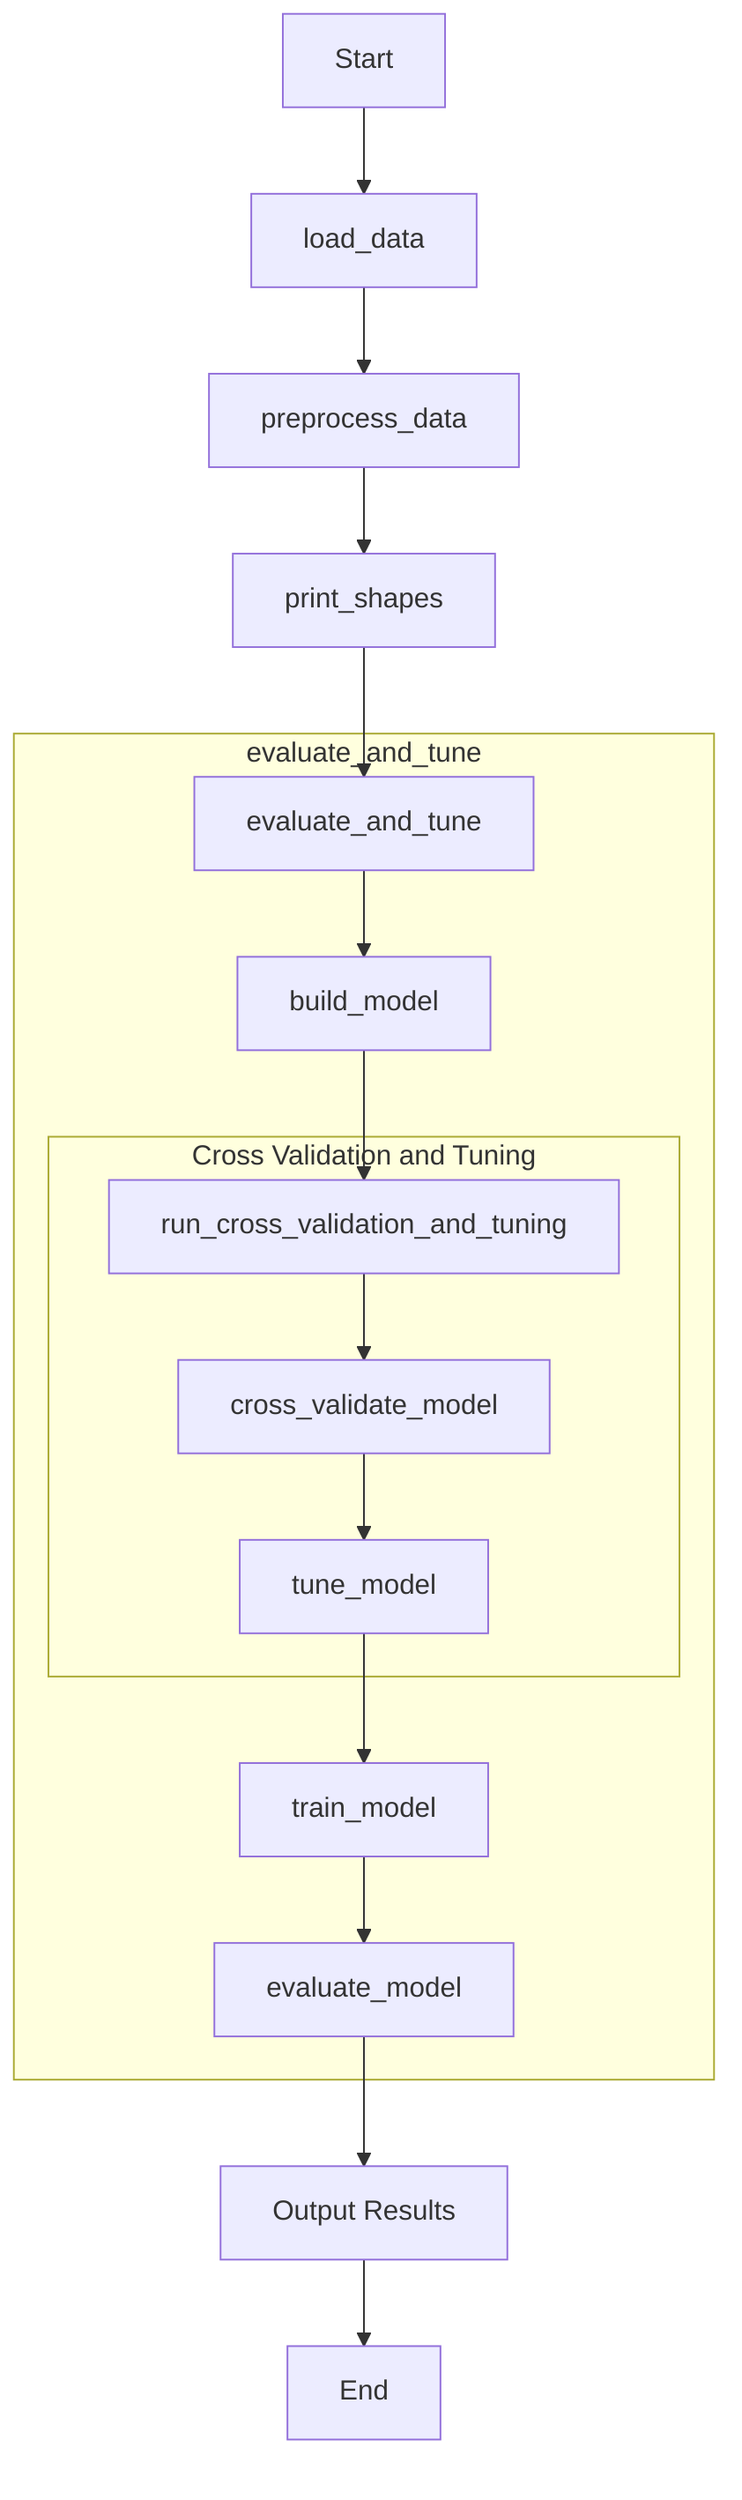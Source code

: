 graph TD
    A[Start] --> B[load_data]
    B --> C[preprocess_data]
    C --> D[print_shapes]
    D --> E[evaluate_and_tune]
    
    subgraph evaluate_and_tune
        E --> F[build_model]
        F --> G[run_cross_validation_and_tuning]
        
        subgraph cv_and_tuning[Cross Validation and Tuning]
            G --> H[cross_validate_model]
            H --> I[tune_model]
        end
        
        I --> J[train_model]
        J --> K[evaluate_model]
    end
    
    K --> L[Output Results]
    L --> M[End]